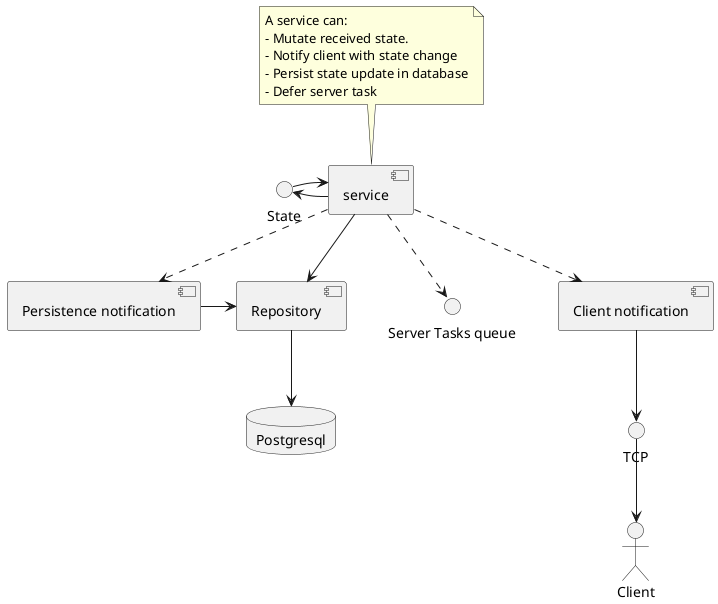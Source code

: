 @startuml

interface "State" as mutin
interface "Server Tasks queue" as task_queue
[service] as service
note top of service: A service can:\n- Mutate received state. \n- Notify client with state change\n- Persist state update in database\n- Defer server task

[Client notification] as response
[Persistence notification] as persistence
[Repository] as repository
database Postgresql as database
mutin <- service
mutin -> service
service ..> response
service ..> task_queue

persistence -right-> repository
repository --> database
service ..> persistence
service --> repository

interface TCP
response --> TCP
TCP --> :Client:
@enduml